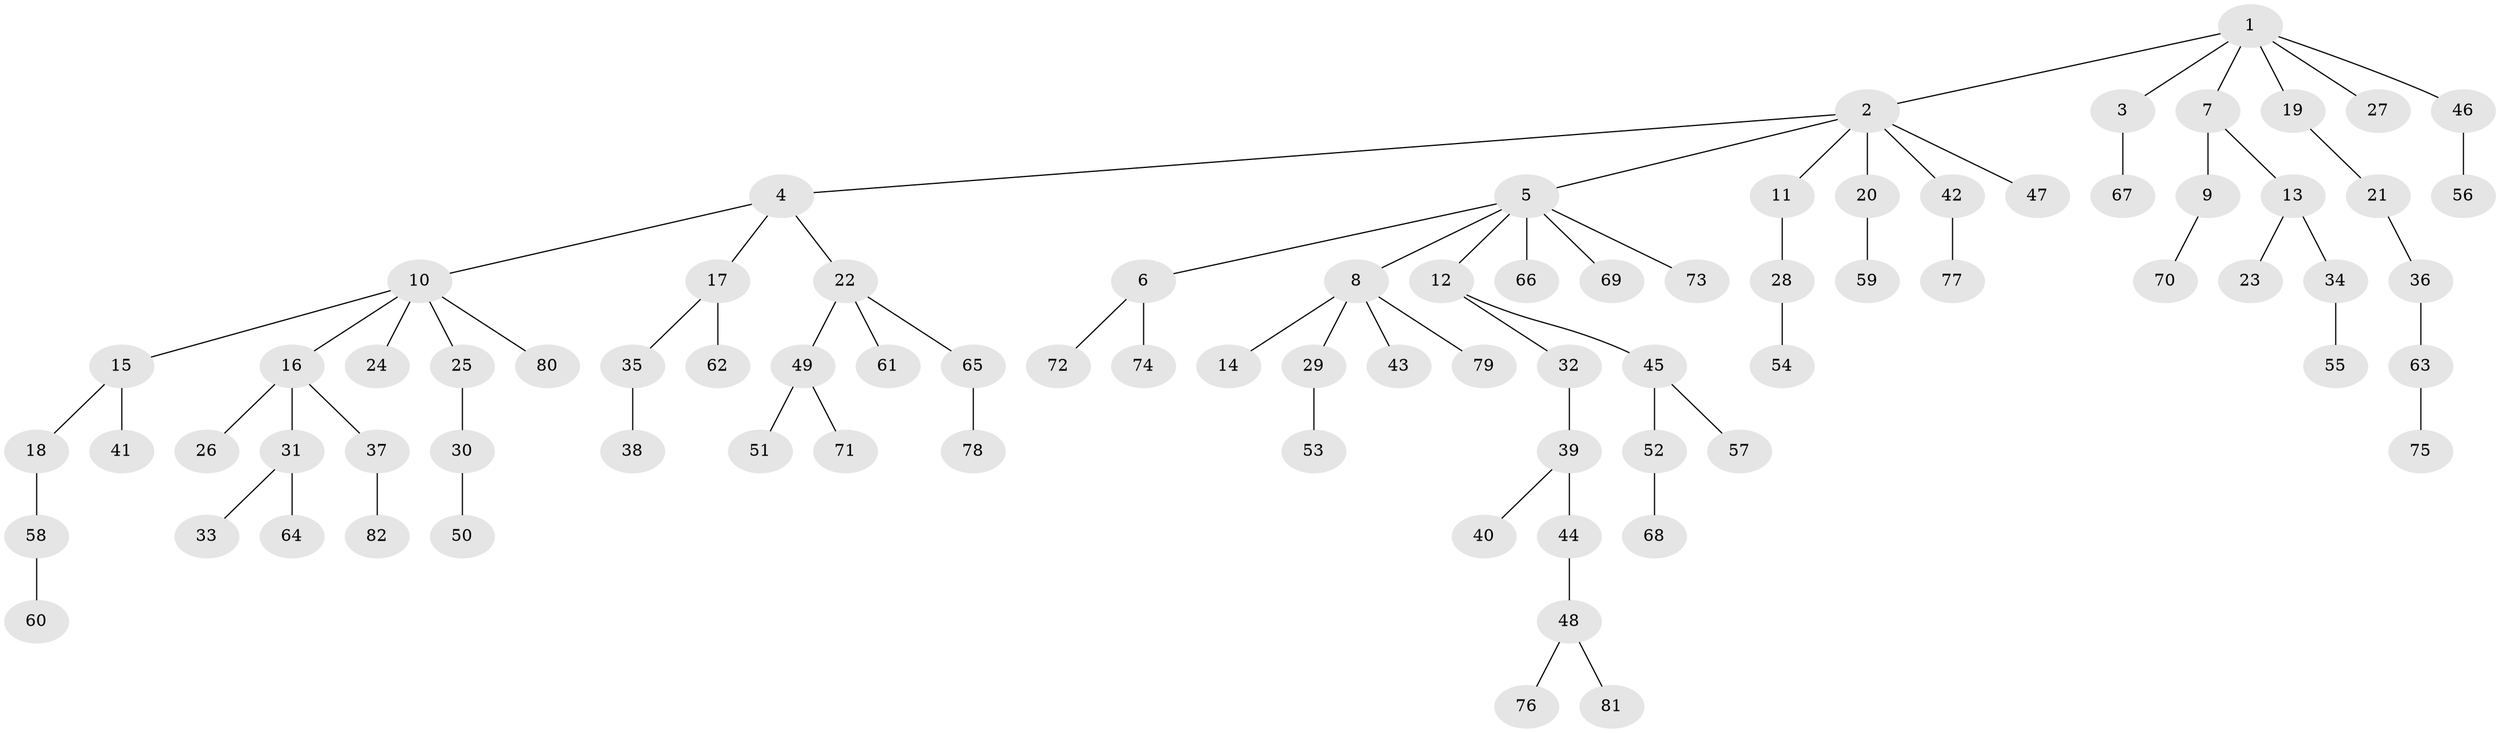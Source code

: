 // Generated by graph-tools (version 1.1) at 2025/15/03/09/25 04:15:24]
// undirected, 82 vertices, 81 edges
graph export_dot {
graph [start="1"]
  node [color=gray90,style=filled];
  1;
  2;
  3;
  4;
  5;
  6;
  7;
  8;
  9;
  10;
  11;
  12;
  13;
  14;
  15;
  16;
  17;
  18;
  19;
  20;
  21;
  22;
  23;
  24;
  25;
  26;
  27;
  28;
  29;
  30;
  31;
  32;
  33;
  34;
  35;
  36;
  37;
  38;
  39;
  40;
  41;
  42;
  43;
  44;
  45;
  46;
  47;
  48;
  49;
  50;
  51;
  52;
  53;
  54;
  55;
  56;
  57;
  58;
  59;
  60;
  61;
  62;
  63;
  64;
  65;
  66;
  67;
  68;
  69;
  70;
  71;
  72;
  73;
  74;
  75;
  76;
  77;
  78;
  79;
  80;
  81;
  82;
  1 -- 2;
  1 -- 3;
  1 -- 7;
  1 -- 19;
  1 -- 27;
  1 -- 46;
  2 -- 4;
  2 -- 5;
  2 -- 11;
  2 -- 20;
  2 -- 42;
  2 -- 47;
  3 -- 67;
  4 -- 10;
  4 -- 17;
  4 -- 22;
  5 -- 6;
  5 -- 8;
  5 -- 12;
  5 -- 66;
  5 -- 69;
  5 -- 73;
  6 -- 72;
  6 -- 74;
  7 -- 9;
  7 -- 13;
  8 -- 14;
  8 -- 29;
  8 -- 43;
  8 -- 79;
  9 -- 70;
  10 -- 15;
  10 -- 16;
  10 -- 24;
  10 -- 25;
  10 -- 80;
  11 -- 28;
  12 -- 32;
  12 -- 45;
  13 -- 23;
  13 -- 34;
  15 -- 18;
  15 -- 41;
  16 -- 26;
  16 -- 31;
  16 -- 37;
  17 -- 35;
  17 -- 62;
  18 -- 58;
  19 -- 21;
  20 -- 59;
  21 -- 36;
  22 -- 49;
  22 -- 61;
  22 -- 65;
  25 -- 30;
  28 -- 54;
  29 -- 53;
  30 -- 50;
  31 -- 33;
  31 -- 64;
  32 -- 39;
  34 -- 55;
  35 -- 38;
  36 -- 63;
  37 -- 82;
  39 -- 40;
  39 -- 44;
  42 -- 77;
  44 -- 48;
  45 -- 52;
  45 -- 57;
  46 -- 56;
  48 -- 76;
  48 -- 81;
  49 -- 51;
  49 -- 71;
  52 -- 68;
  58 -- 60;
  63 -- 75;
  65 -- 78;
}
